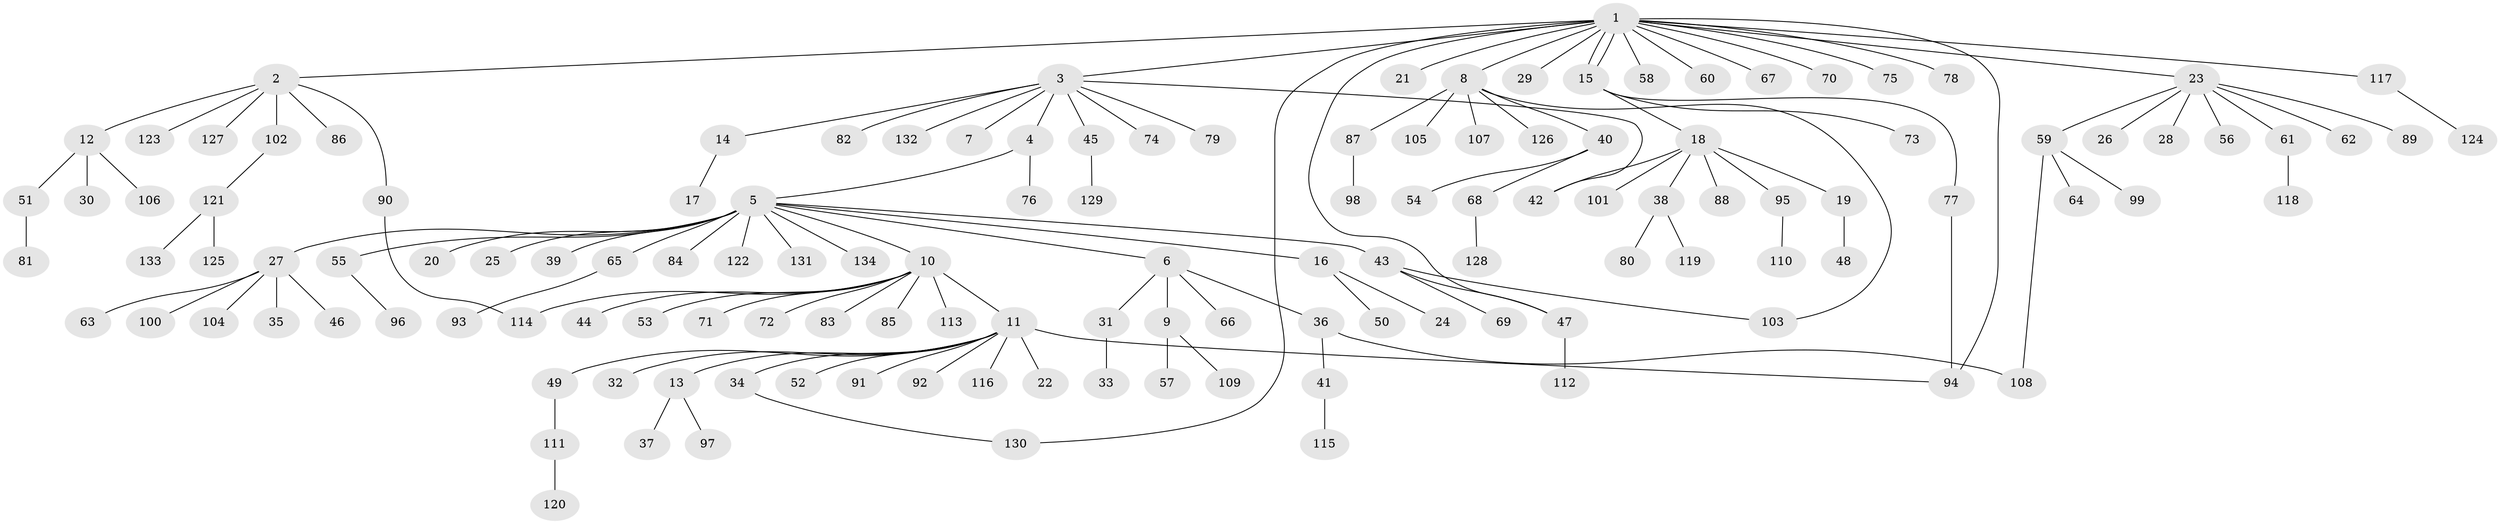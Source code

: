 // Generated by graph-tools (version 1.1) at 2025/11/02/27/25 16:11:16]
// undirected, 134 vertices, 142 edges
graph export_dot {
graph [start="1"]
  node [color=gray90,style=filled];
  1;
  2;
  3;
  4;
  5;
  6;
  7;
  8;
  9;
  10;
  11;
  12;
  13;
  14;
  15;
  16;
  17;
  18;
  19;
  20;
  21;
  22;
  23;
  24;
  25;
  26;
  27;
  28;
  29;
  30;
  31;
  32;
  33;
  34;
  35;
  36;
  37;
  38;
  39;
  40;
  41;
  42;
  43;
  44;
  45;
  46;
  47;
  48;
  49;
  50;
  51;
  52;
  53;
  54;
  55;
  56;
  57;
  58;
  59;
  60;
  61;
  62;
  63;
  64;
  65;
  66;
  67;
  68;
  69;
  70;
  71;
  72;
  73;
  74;
  75;
  76;
  77;
  78;
  79;
  80;
  81;
  82;
  83;
  84;
  85;
  86;
  87;
  88;
  89;
  90;
  91;
  92;
  93;
  94;
  95;
  96;
  97;
  98;
  99;
  100;
  101;
  102;
  103;
  104;
  105;
  106;
  107;
  108;
  109;
  110;
  111;
  112;
  113;
  114;
  115;
  116;
  117;
  118;
  119;
  120;
  121;
  122;
  123;
  124;
  125;
  126;
  127;
  128;
  129;
  130;
  131;
  132;
  133;
  134;
  1 -- 2;
  1 -- 3;
  1 -- 8;
  1 -- 15;
  1 -- 15;
  1 -- 21;
  1 -- 23;
  1 -- 29;
  1 -- 47;
  1 -- 58;
  1 -- 60;
  1 -- 67;
  1 -- 70;
  1 -- 75;
  1 -- 78;
  1 -- 94;
  1 -- 117;
  1 -- 130;
  2 -- 12;
  2 -- 86;
  2 -- 90;
  2 -- 102;
  2 -- 123;
  2 -- 127;
  3 -- 4;
  3 -- 7;
  3 -- 14;
  3 -- 42;
  3 -- 45;
  3 -- 74;
  3 -- 79;
  3 -- 82;
  3 -- 132;
  4 -- 5;
  4 -- 76;
  5 -- 6;
  5 -- 10;
  5 -- 16;
  5 -- 20;
  5 -- 25;
  5 -- 27;
  5 -- 39;
  5 -- 43;
  5 -- 55;
  5 -- 65;
  5 -- 84;
  5 -- 122;
  5 -- 131;
  5 -- 134;
  6 -- 9;
  6 -- 31;
  6 -- 36;
  6 -- 66;
  8 -- 40;
  8 -- 87;
  8 -- 103;
  8 -- 105;
  8 -- 107;
  8 -- 126;
  9 -- 57;
  9 -- 109;
  10 -- 11;
  10 -- 44;
  10 -- 53;
  10 -- 71;
  10 -- 72;
  10 -- 83;
  10 -- 85;
  10 -- 113;
  10 -- 114;
  11 -- 13;
  11 -- 22;
  11 -- 32;
  11 -- 34;
  11 -- 49;
  11 -- 52;
  11 -- 91;
  11 -- 92;
  11 -- 94;
  11 -- 116;
  12 -- 30;
  12 -- 51;
  12 -- 106;
  13 -- 37;
  13 -- 97;
  14 -- 17;
  15 -- 18;
  15 -- 73;
  15 -- 77;
  16 -- 24;
  16 -- 50;
  18 -- 19;
  18 -- 38;
  18 -- 42;
  18 -- 88;
  18 -- 95;
  18 -- 101;
  19 -- 48;
  23 -- 26;
  23 -- 28;
  23 -- 56;
  23 -- 59;
  23 -- 61;
  23 -- 62;
  23 -- 89;
  27 -- 35;
  27 -- 46;
  27 -- 63;
  27 -- 100;
  27 -- 104;
  31 -- 33;
  34 -- 130;
  36 -- 41;
  36 -- 108;
  38 -- 80;
  38 -- 119;
  40 -- 54;
  40 -- 68;
  41 -- 115;
  43 -- 47;
  43 -- 69;
  43 -- 103;
  45 -- 129;
  47 -- 112;
  49 -- 111;
  51 -- 81;
  55 -- 96;
  59 -- 64;
  59 -- 99;
  59 -- 108;
  61 -- 118;
  65 -- 93;
  68 -- 128;
  77 -- 94;
  87 -- 98;
  90 -- 114;
  95 -- 110;
  102 -- 121;
  111 -- 120;
  117 -- 124;
  121 -- 125;
  121 -- 133;
}
